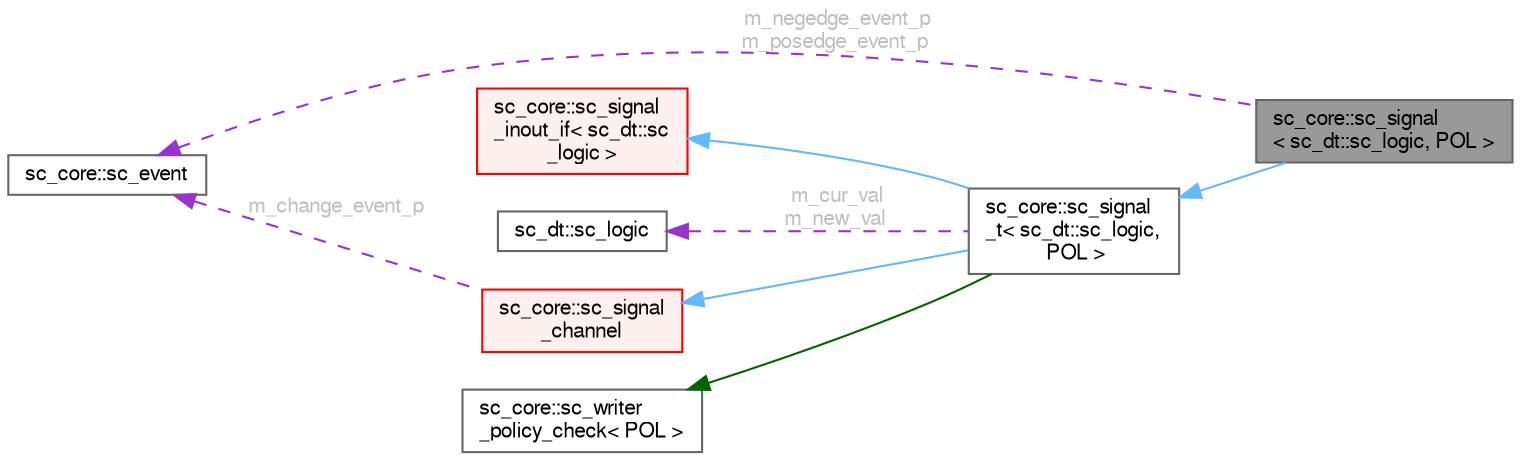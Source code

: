 digraph "sc_core::sc_signal&lt; sc_dt::sc_logic, POL &gt;"
{
 // LATEX_PDF_SIZE
  bgcolor="transparent";
  edge [fontname=FreeSans,fontsize=10,labelfontname=FreeSans,labelfontsize=10];
  node [fontname=FreeSans,fontsize=10,shape=box,height=0.2,width=0.4];
  rankdir="LR";
  Node1 [id="Node000001",label="sc_core::sc_signal\l\< sc_dt::sc_logic, POL \>",height=0.2,width=0.4,color="gray40", fillcolor="grey60", style="filled", fontcolor="black",tooltip=" "];
  Node2 -> Node1 [id="edge1_Node000001_Node000002",dir="back",color="steelblue1",style="solid",tooltip=" "];
  Node2 [id="Node000002",label="sc_core::sc_signal\l_t\< sc_dt::sc_logic,\l POL \>",height=0.2,width=0.4,color="gray40", fillcolor="white", style="filled",URL="$a01409.html",tooltip=" "];
  Node3 -> Node2 [id="edge2_Node000002_Node000003",dir="back",color="steelblue1",style="solid",tooltip=" "];
  Node3 [id="Node000003",label="sc_core::sc_signal\l_inout_if\< sc_dt::sc\l_logic \>",height=0.2,width=0.4,color="red", fillcolor="#FFF0F0", style="filled",URL="$a01441.html",tooltip=" "];
  Node7 -> Node2 [id="edge3_Node000002_Node000007",dir="back",color="steelblue1",style="solid",tooltip=" "];
  Node7 [id="Node000007",label="sc_core::sc_signal\l_channel",height=0.2,width=0.4,color="red", fillcolor="#FFF0F0", style="filled",URL="$a01405.html",tooltip=" "];
  Node10 -> Node7 [id="edge4_Node000007_Node000010",dir="back",color="darkorchid3",style="dashed",tooltip=" ",label=" m_change_event_p",fontcolor="grey" ];
  Node10 [id="Node000010",label="sc_core::sc_event",height=0.2,width=0.4,color="gray40", fillcolor="white", style="filled",URL="$a02053.html",tooltip=" "];
  Node11 -> Node2 [id="edge5_Node000002_Node000011",dir="back",color="darkgreen",style="solid",tooltip=" "];
  Node11 [id="Node000011",label="sc_core::sc_writer\l_policy_check\< POL \>",height=0.2,width=0.4,color="gray40", fillcolor="white", style="filled",URL="$a01525.html",tooltip=" "];
  Node12 -> Node2 [id="edge6_Node000002_Node000012",dir="back",color="darkorchid3",style="dashed",tooltip=" ",label=" m_cur_val\nm_new_val",fontcolor="grey" ];
  Node12 [id="Node000012",label="sc_dt::sc_logic",height=0.2,width=0.4,color="gray40", fillcolor="white", style="filled",URL="$a01613.html",tooltip=" "];
  Node10 -> Node1 [id="edge7_Node000001_Node000010",dir="back",color="darkorchid3",style="dashed",tooltip=" ",label=" m_negedge_event_p\nm_posedge_event_p",fontcolor="grey" ];
}
